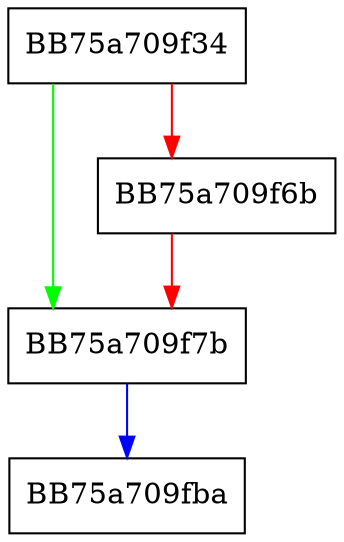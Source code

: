 digraph RefreshExclusions {
  node [shape="box"];
  graph [splines=ortho];
  BB75a709f34 -> BB75a709f7b [color="green"];
  BB75a709f34 -> BB75a709f6b [color="red"];
  BB75a709f6b -> BB75a709f7b [color="red"];
  BB75a709f7b -> BB75a709fba [color="blue"];
}